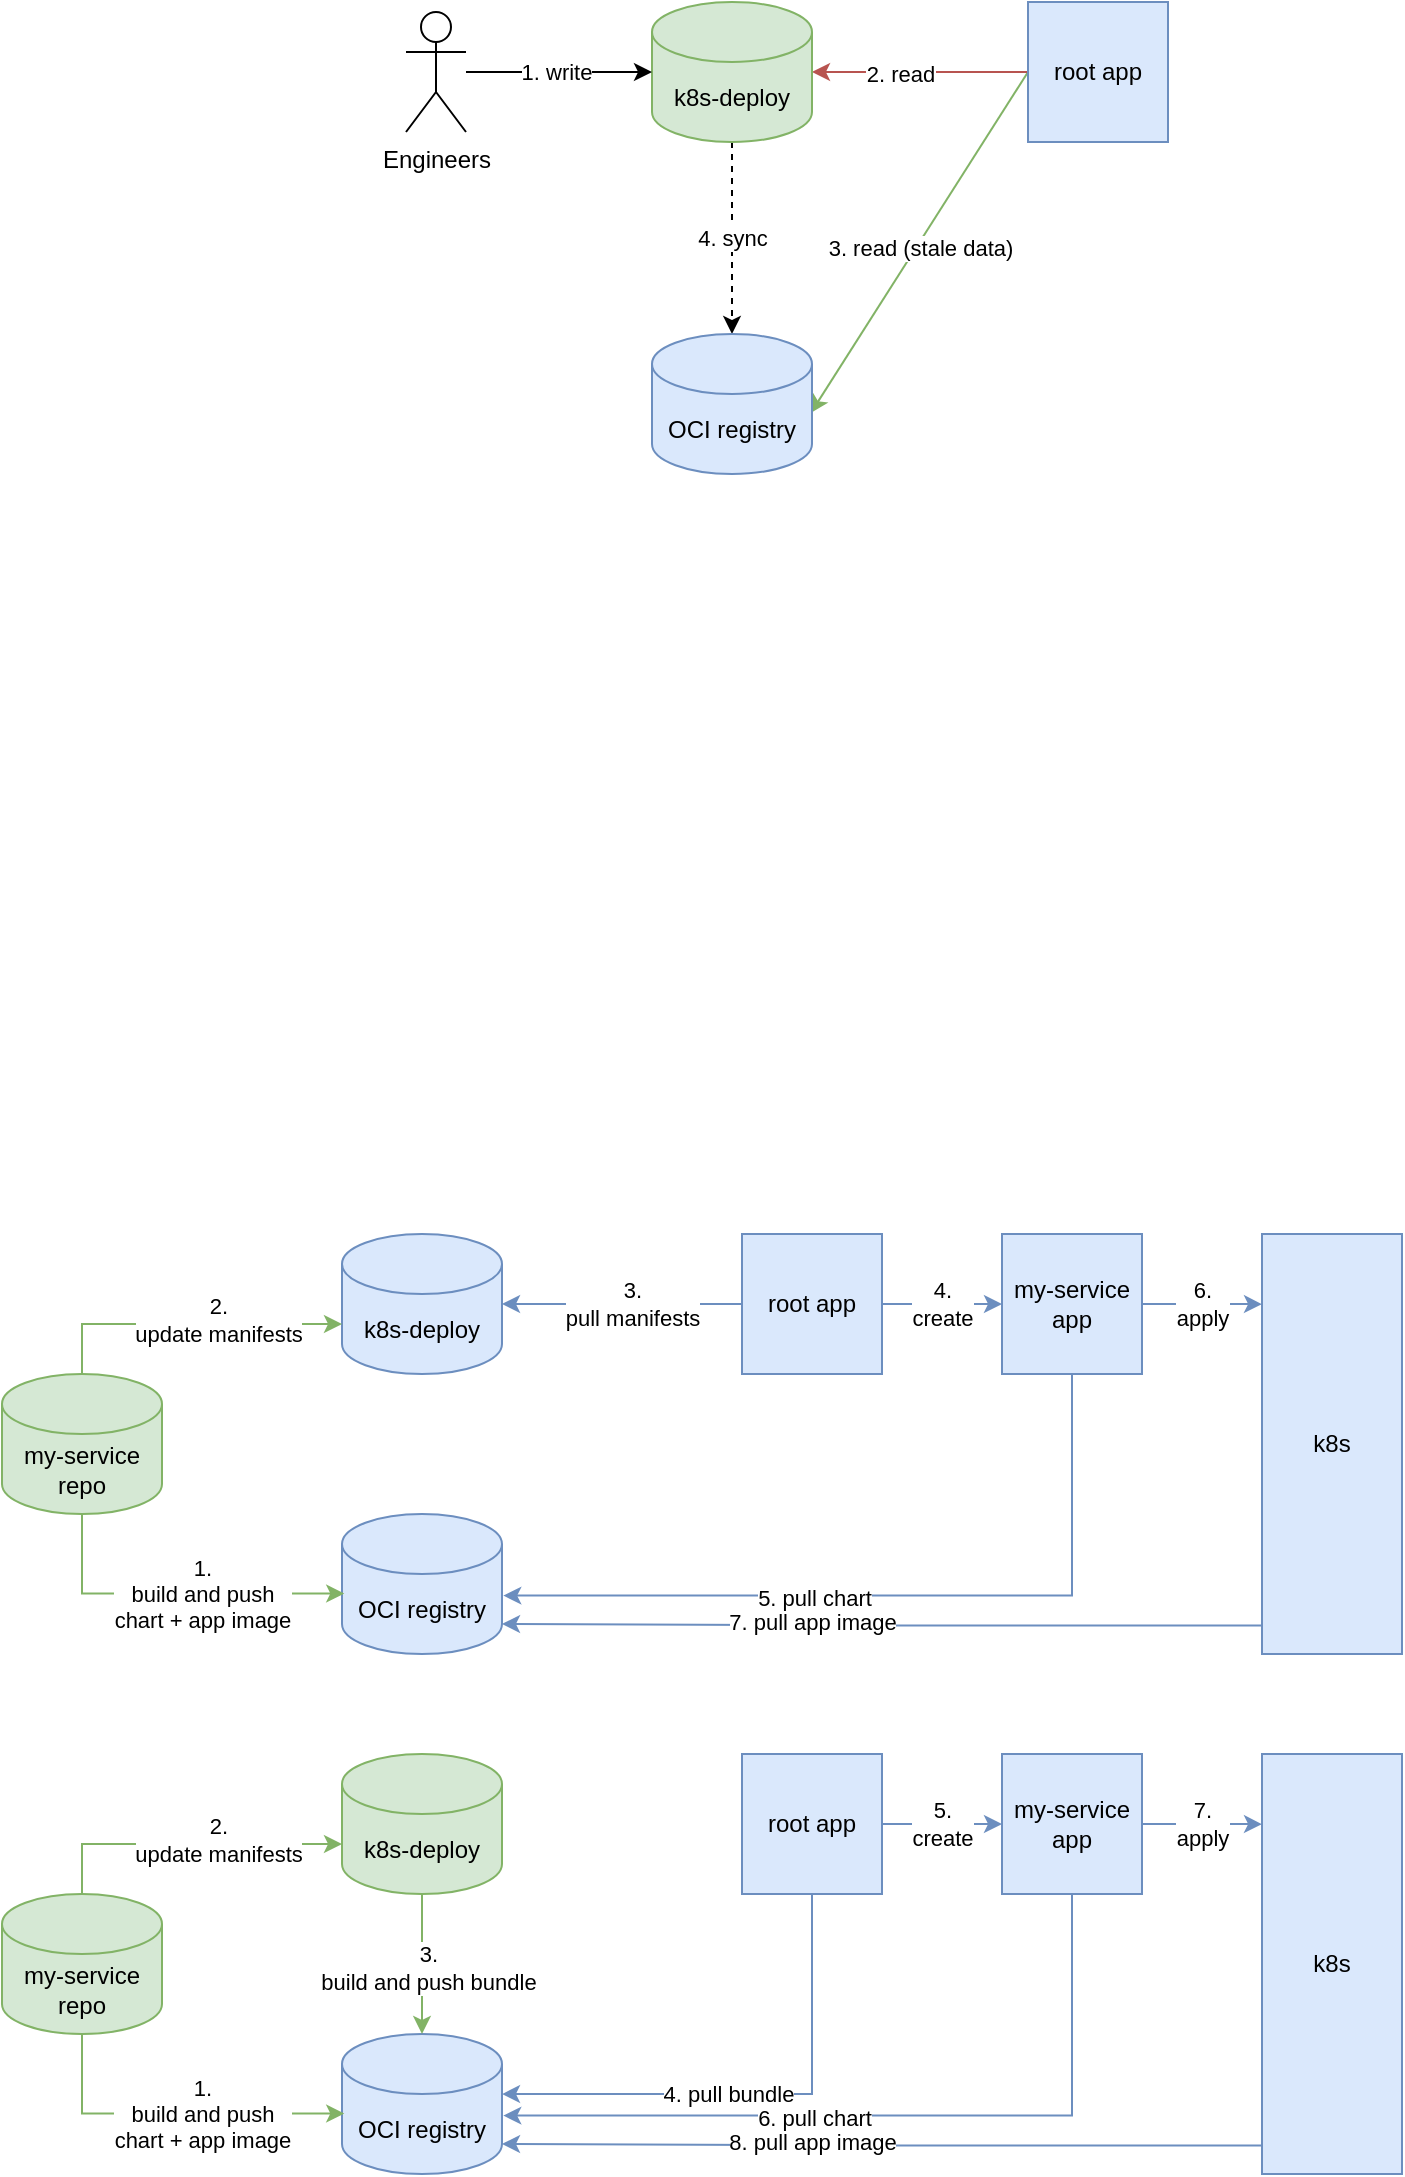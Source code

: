 <mxfile version="24.7.17">
  <diagram name="Page-1" id="jL8mQO_E5wvyLZK8uviz">
    <mxGraphModel dx="2593" dy="1463" grid="0" gridSize="10" guides="1" tooltips="1" connect="1" arrows="1" fold="1" page="1" pageScale="1" pageWidth="850" pageHeight="1100" math="0" shadow="0">
      <root>
        <mxCell id="0" />
        <mxCell id="1" parent="0" />
        <mxCell id="zlsG9hN62pAIyLV8cQkl-10" style="rounded=0;orthogonalLoop=1;jettySize=auto;html=1;exitX=0;exitY=0.5;exitDx=0;exitDy=0;fillColor=#d5e8d4;strokeColor=#82b366;entryX=0.992;entryY=0.565;entryDx=0;entryDy=0;entryPerimeter=0;" parent="1" source="vCvrfWAKihV9GZR7NiI2-75" edge="1" target="vCvrfWAKihV9GZR7NiI2-73">
          <mxGeometry relative="1" as="geometry">
            <mxPoint x="520.095" y="440.0" as="targetPoint" />
          </mxGeometry>
        </mxCell>
        <mxCell id="zlsG9hN62pAIyLV8cQkl-11" value="3. read (stale data)" style="edgeLabel;html=1;align=center;verticalAlign=middle;resizable=0;points=[];" parent="zlsG9hN62pAIyLV8cQkl-10" vertex="1" connectable="0">
          <mxGeometry x="0.018" y="1" relative="1" as="geometry">
            <mxPoint as="offset" />
          </mxGeometry>
        </mxCell>
        <mxCell id="zlsG9hN62pAIyLV8cQkl-9" value="&lt;div&gt;4. sync&lt;/div&gt;" style="edgeStyle=orthogonalEdgeStyle;rounded=0;orthogonalLoop=1;jettySize=auto;html=1;entryX=0.5;entryY=0;entryDx=0;entryDy=0;entryPerimeter=0;dashed=1;exitX=0.5;exitY=1;exitDx=0;exitDy=0;exitPerimeter=0;" parent="1" source="vCvrfWAKihV9GZR7NiI2-74" target="vCvrfWAKihV9GZR7NiI2-73" edge="1">
          <mxGeometry relative="1" as="geometry" />
        </mxCell>
        <mxCell id="zlsG9hN62pAIyLV8cQkl-12" style="rounded=0;orthogonalLoop=1;jettySize=auto;html=1;exitX=0;exitY=0.5;exitDx=0;exitDy=0;entryX=1;entryY=0.5;entryDx=0;entryDy=0;entryPerimeter=0;strokeColor=#b85450;fillColor=#f8cecc;" parent="1" source="vCvrfWAKihV9GZR7NiI2-75" target="vCvrfWAKihV9GZR7NiI2-74" edge="1">
          <mxGeometry relative="1" as="geometry" />
        </mxCell>
        <mxCell id="zlsG9hN62pAIyLV8cQkl-13" value="&lt;div&gt;2. read&lt;br&gt;&lt;/div&gt;" style="edgeLabel;html=1;align=center;verticalAlign=middle;resizable=0;points=[];" parent="zlsG9hN62pAIyLV8cQkl-12" vertex="1" connectable="0">
          <mxGeometry x="0.196" y="1" relative="1" as="geometry">
            <mxPoint as="offset" />
          </mxGeometry>
        </mxCell>
        <mxCell id="vCvrfWAKihV9GZR7NiI2-1" value="k8s-deploy" style="shape=cylinder3;whiteSpace=wrap;html=1;boundedLbl=1;backgroundOutline=1;size=15;fillColor=#dae8fc;strokeColor=#6c8ebf;" vertex="1" parent="1">
          <mxGeometry x="280" y="1160" width="80" height="70" as="geometry" />
        </mxCell>
        <mxCell id="vCvrfWAKihV9GZR7NiI2-2" value="OCI registry" style="shape=cylinder3;whiteSpace=wrap;html=1;boundedLbl=1;backgroundOutline=1;size=15;fillColor=#dae8fc;strokeColor=#6c8ebf;" vertex="1" parent="1">
          <mxGeometry x="280" y="1300" width="80" height="70" as="geometry" />
        </mxCell>
        <mxCell id="vCvrfWAKihV9GZR7NiI2-3" value="my-service repo" style="shape=cylinder3;whiteSpace=wrap;html=1;boundedLbl=1;backgroundOutline=1;size=15;fillColor=#d5e8d4;strokeColor=#82b366;" vertex="1" parent="1">
          <mxGeometry x="110" y="1230" width="80" height="70" as="geometry" />
        </mxCell>
        <mxCell id="vCvrfWAKihV9GZR7NiI2-19" style="edgeStyle=orthogonalEdgeStyle;rounded=0;orthogonalLoop=1;jettySize=auto;html=1;entryX=0;entryY=0.5;entryDx=0;entryDy=0;fillColor=#dae8fc;strokeColor=#6c8ebf;" edge="1" parent="1" source="vCvrfWAKihV9GZR7NiI2-5" target="vCvrfWAKihV9GZR7NiI2-6">
          <mxGeometry relative="1" as="geometry" />
        </mxCell>
        <mxCell id="vCvrfWAKihV9GZR7NiI2-20" value="&lt;div&gt;4.&lt;/div&gt;&lt;div&gt;create&lt;/div&gt;" style="edgeLabel;html=1;align=center;verticalAlign=middle;resizable=0;points=[];" vertex="1" connectable="0" parent="vCvrfWAKihV9GZR7NiI2-19">
          <mxGeometry x="-0.33" y="-1" relative="1" as="geometry">
            <mxPoint x="10" y="-1" as="offset" />
          </mxGeometry>
        </mxCell>
        <mxCell id="vCvrfWAKihV9GZR7NiI2-5" value="root app" style="rounded=0;whiteSpace=wrap;html=1;fillColor=#dae8fc;strokeColor=#6c8ebf;" vertex="1" parent="1">
          <mxGeometry x="480" y="1160" width="70" height="70" as="geometry" />
        </mxCell>
        <mxCell id="vCvrfWAKihV9GZR7NiI2-6" value="my-service app" style="rounded=0;whiteSpace=wrap;html=1;fillColor=#dae8fc;strokeColor=#6c8ebf;" vertex="1" parent="1">
          <mxGeometry x="610" y="1160" width="70" height="70" as="geometry" />
        </mxCell>
        <mxCell id="vCvrfWAKihV9GZR7NiI2-8" value="k8s" style="rounded=0;whiteSpace=wrap;html=1;fillColor=#dae8fc;strokeColor=#6c8ebf;" vertex="1" parent="1">
          <mxGeometry x="740" y="1160" width="70" height="210" as="geometry" />
        </mxCell>
        <mxCell id="vCvrfWAKihV9GZR7NiI2-10" style="edgeStyle=orthogonalEdgeStyle;rounded=0;orthogonalLoop=1;jettySize=auto;html=1;entryX=0;entryY=0.167;entryDx=0;entryDy=0;entryPerimeter=0;fillColor=#dae8fc;strokeColor=#6c8ebf;" edge="1" parent="1" source="vCvrfWAKihV9GZR7NiI2-6" target="vCvrfWAKihV9GZR7NiI2-8">
          <mxGeometry relative="1" as="geometry" />
        </mxCell>
        <mxCell id="vCvrfWAKihV9GZR7NiI2-21" value="6.&lt;div&gt;apply&lt;/div&gt;" style="edgeLabel;html=1;align=center;verticalAlign=middle;resizable=0;points=[];" vertex="1" connectable="0" parent="vCvrfWAKihV9GZR7NiI2-10">
          <mxGeometry x="-0.209" relative="1" as="geometry">
            <mxPoint x="6" as="offset" />
          </mxGeometry>
        </mxCell>
        <mxCell id="vCvrfWAKihV9GZR7NiI2-12" style="edgeStyle=orthogonalEdgeStyle;rounded=0;orthogonalLoop=1;jettySize=auto;html=1;entryX=0;entryY=0;entryDx=0;entryDy=45;entryPerimeter=0;exitX=0.5;exitY=0;exitDx=0;exitDy=0;exitPerimeter=0;fillColor=#d5e8d4;strokeColor=#82b366;" edge="1" parent="1" source="vCvrfWAKihV9GZR7NiI2-3" target="vCvrfWAKihV9GZR7NiI2-1">
          <mxGeometry relative="1" as="geometry" />
        </mxCell>
        <mxCell id="vCvrfWAKihV9GZR7NiI2-13" value="&lt;div&gt;2.&lt;/div&gt;&lt;div&gt;update manifests&lt;/div&gt;" style="edgeLabel;html=1;align=center;verticalAlign=middle;resizable=0;points=[];" vertex="1" connectable="0" parent="vCvrfWAKihV9GZR7NiI2-12">
          <mxGeometry x="-0.097" y="-1" relative="1" as="geometry">
            <mxPoint x="23" y="-3" as="offset" />
          </mxGeometry>
        </mxCell>
        <mxCell id="vCvrfWAKihV9GZR7NiI2-15" style="edgeStyle=orthogonalEdgeStyle;rounded=0;orthogonalLoop=1;jettySize=auto;html=1;entryX=0.014;entryY=0.568;entryDx=0;entryDy=0;entryPerimeter=0;exitX=0.5;exitY=1;exitDx=0;exitDy=0;exitPerimeter=0;fillColor=#d5e8d4;strokeColor=#82b366;" edge="1" parent="1" source="vCvrfWAKihV9GZR7NiI2-3" target="vCvrfWAKihV9GZR7NiI2-2">
          <mxGeometry relative="1" as="geometry" />
        </mxCell>
        <mxCell id="vCvrfWAKihV9GZR7NiI2-16" value="1.&lt;div&gt;build and push&lt;/div&gt;&lt;div&gt;chart + app image&lt;/div&gt;" style="edgeLabel;html=1;align=center;verticalAlign=middle;resizable=0;points=[];" vertex="1" connectable="0" parent="vCvrfWAKihV9GZR7NiI2-15">
          <mxGeometry x="-0.262" y="2" relative="1" as="geometry">
            <mxPoint x="37" y="2" as="offset" />
          </mxGeometry>
        </mxCell>
        <mxCell id="vCvrfWAKihV9GZR7NiI2-17" style="edgeStyle=orthogonalEdgeStyle;rounded=0;orthogonalLoop=1;jettySize=auto;html=1;entryX=1;entryY=0.5;entryDx=0;entryDy=0;entryPerimeter=0;fillColor=#dae8fc;strokeColor=#6c8ebf;" edge="1" parent="1" source="vCvrfWAKihV9GZR7NiI2-5" target="vCvrfWAKihV9GZR7NiI2-1">
          <mxGeometry relative="1" as="geometry" />
        </mxCell>
        <mxCell id="vCvrfWAKihV9GZR7NiI2-18" value="&lt;div&gt;3.&lt;/div&gt;&lt;div&gt;pull manifests&lt;/div&gt;" style="edgeLabel;html=1;align=center;verticalAlign=middle;resizable=0;points=[];" vertex="1" connectable="0" parent="vCvrfWAKihV9GZR7NiI2-17">
          <mxGeometry x="0.296" y="-1" relative="1" as="geometry">
            <mxPoint x="23" y="1" as="offset" />
          </mxGeometry>
        </mxCell>
        <mxCell id="vCvrfWAKihV9GZR7NiI2-22" style="edgeStyle=orthogonalEdgeStyle;rounded=0;orthogonalLoop=1;jettySize=auto;html=1;entryX=1;entryY=1;entryDx=0;entryDy=-15;entryPerimeter=0;exitX=-0.003;exitY=0.932;exitDx=0;exitDy=0;exitPerimeter=0;fillColor=#dae8fc;strokeColor=#6c8ebf;" edge="1" parent="1" source="vCvrfWAKihV9GZR7NiI2-8" target="vCvrfWAKihV9GZR7NiI2-2">
          <mxGeometry relative="1" as="geometry">
            <mxPoint x="780" y="1355" as="sourcePoint" />
          </mxGeometry>
        </mxCell>
        <mxCell id="vCvrfWAKihV9GZR7NiI2-24" value="7. pull app image" style="edgeLabel;html=1;align=center;verticalAlign=middle;resizable=0;points=[];" vertex="1" connectable="0" parent="vCvrfWAKihV9GZR7NiI2-22">
          <mxGeometry x="0.214" y="-1" relative="1" as="geometry">
            <mxPoint x="5" as="offset" />
          </mxGeometry>
        </mxCell>
        <mxCell id="vCvrfWAKihV9GZR7NiI2-25" style="edgeStyle=orthogonalEdgeStyle;rounded=0;orthogonalLoop=1;jettySize=auto;html=1;entryX=1.008;entryY=0.583;entryDx=0;entryDy=0;entryPerimeter=0;exitX=0.5;exitY=1;exitDx=0;exitDy=0;fillColor=#dae8fc;strokeColor=#6c8ebf;" edge="1" parent="1" source="vCvrfWAKihV9GZR7NiI2-6" target="vCvrfWAKihV9GZR7NiI2-2">
          <mxGeometry relative="1" as="geometry" />
        </mxCell>
        <mxCell id="vCvrfWAKihV9GZR7NiI2-26" value="5. pull chart" style="edgeLabel;html=1;align=center;verticalAlign=middle;resizable=0;points=[];" vertex="1" connectable="0" parent="vCvrfWAKihV9GZR7NiI2-25">
          <mxGeometry x="-0.071" y="1" relative="1" as="geometry">
            <mxPoint x="-57" as="offset" />
          </mxGeometry>
        </mxCell>
        <mxCell id="vCvrfWAKihV9GZR7NiI2-48" value="k8s-deploy" style="shape=cylinder3;whiteSpace=wrap;html=1;boundedLbl=1;backgroundOutline=1;size=15;fillColor=#d5e8d4;strokeColor=#82b366;" vertex="1" parent="1">
          <mxGeometry x="280" y="1420" width="80" height="70" as="geometry" />
        </mxCell>
        <mxCell id="vCvrfWAKihV9GZR7NiI2-49" value="OCI registry" style="shape=cylinder3;whiteSpace=wrap;html=1;boundedLbl=1;backgroundOutline=1;size=15;fillColor=#dae8fc;strokeColor=#6c8ebf;" vertex="1" parent="1">
          <mxGeometry x="280" y="1560" width="80" height="70" as="geometry" />
        </mxCell>
        <mxCell id="vCvrfWAKihV9GZR7NiI2-50" value="my-service repo" style="shape=cylinder3;whiteSpace=wrap;html=1;boundedLbl=1;backgroundOutline=1;size=15;fillColor=#d5e8d4;strokeColor=#82b366;" vertex="1" parent="1">
          <mxGeometry x="110" y="1490" width="80" height="70" as="geometry" />
        </mxCell>
        <mxCell id="vCvrfWAKihV9GZR7NiI2-51" style="edgeStyle=orthogonalEdgeStyle;rounded=0;orthogonalLoop=1;jettySize=auto;html=1;entryX=0;entryY=0.5;entryDx=0;entryDy=0;fillColor=#dae8fc;strokeColor=#6c8ebf;" edge="1" parent="1" source="vCvrfWAKihV9GZR7NiI2-53" target="vCvrfWAKihV9GZR7NiI2-54">
          <mxGeometry relative="1" as="geometry" />
        </mxCell>
        <mxCell id="vCvrfWAKihV9GZR7NiI2-52" value="&lt;div&gt;5.&lt;/div&gt;&lt;div&gt;create&lt;/div&gt;" style="edgeLabel;html=1;align=center;verticalAlign=middle;resizable=0;points=[];" vertex="1" connectable="0" parent="vCvrfWAKihV9GZR7NiI2-51">
          <mxGeometry x="-0.33" y="-1" relative="1" as="geometry">
            <mxPoint x="10" y="-1" as="offset" />
          </mxGeometry>
        </mxCell>
        <mxCell id="vCvrfWAKihV9GZR7NiI2-53" value="root app" style="rounded=0;whiteSpace=wrap;html=1;fillColor=#dae8fc;strokeColor=#6c8ebf;" vertex="1" parent="1">
          <mxGeometry x="480" y="1420" width="70" height="70" as="geometry" />
        </mxCell>
        <mxCell id="vCvrfWAKihV9GZR7NiI2-54" value="my-service app" style="rounded=0;whiteSpace=wrap;html=1;fillColor=#dae8fc;strokeColor=#6c8ebf;" vertex="1" parent="1">
          <mxGeometry x="610" y="1420" width="70" height="70" as="geometry" />
        </mxCell>
        <mxCell id="vCvrfWAKihV9GZR7NiI2-55" value="k8s" style="rounded=0;whiteSpace=wrap;html=1;fillColor=#dae8fc;strokeColor=#6c8ebf;" vertex="1" parent="1">
          <mxGeometry x="740" y="1420" width="70" height="210" as="geometry" />
        </mxCell>
        <mxCell id="vCvrfWAKihV9GZR7NiI2-56" style="edgeStyle=orthogonalEdgeStyle;rounded=0;orthogonalLoop=1;jettySize=auto;html=1;entryX=0;entryY=0.167;entryDx=0;entryDy=0;entryPerimeter=0;fillColor=#dae8fc;strokeColor=#6c8ebf;" edge="1" parent="1" source="vCvrfWAKihV9GZR7NiI2-54" target="vCvrfWAKihV9GZR7NiI2-55">
          <mxGeometry relative="1" as="geometry" />
        </mxCell>
        <mxCell id="vCvrfWAKihV9GZR7NiI2-57" value="7.&lt;div&gt;apply&lt;/div&gt;" style="edgeLabel;html=1;align=center;verticalAlign=middle;resizable=0;points=[];" vertex="1" connectable="0" parent="vCvrfWAKihV9GZR7NiI2-56">
          <mxGeometry x="-0.209" relative="1" as="geometry">
            <mxPoint x="6" as="offset" />
          </mxGeometry>
        </mxCell>
        <mxCell id="vCvrfWAKihV9GZR7NiI2-58" style="edgeStyle=orthogonalEdgeStyle;rounded=0;orthogonalLoop=1;jettySize=auto;html=1;entryX=0;entryY=0;entryDx=0;entryDy=45;entryPerimeter=0;exitX=0.5;exitY=0;exitDx=0;exitDy=0;exitPerimeter=0;fillColor=#d5e8d4;strokeColor=#82b366;" edge="1" parent="1" source="vCvrfWAKihV9GZR7NiI2-50" target="vCvrfWAKihV9GZR7NiI2-48">
          <mxGeometry relative="1" as="geometry" />
        </mxCell>
        <mxCell id="vCvrfWAKihV9GZR7NiI2-59" value="2.&lt;br&gt;&lt;div&gt;update manifests&lt;/div&gt;" style="edgeLabel;html=1;align=center;verticalAlign=middle;resizable=0;points=[];" vertex="1" connectable="0" parent="vCvrfWAKihV9GZR7NiI2-58">
          <mxGeometry x="-0.097" y="-1" relative="1" as="geometry">
            <mxPoint x="23" y="-3" as="offset" />
          </mxGeometry>
        </mxCell>
        <mxCell id="vCvrfWAKihV9GZR7NiI2-60" style="edgeStyle=orthogonalEdgeStyle;rounded=0;orthogonalLoop=1;jettySize=auto;html=1;entryX=0.014;entryY=0.568;entryDx=0;entryDy=0;entryPerimeter=0;exitX=0.5;exitY=1;exitDx=0;exitDy=0;exitPerimeter=0;fillColor=#d5e8d4;strokeColor=#82b366;" edge="1" parent="1" source="vCvrfWAKihV9GZR7NiI2-50" target="vCvrfWAKihV9GZR7NiI2-49">
          <mxGeometry relative="1" as="geometry" />
        </mxCell>
        <mxCell id="vCvrfWAKihV9GZR7NiI2-61" value="&lt;div&gt;1.&lt;br&gt;&lt;/div&gt;&lt;div&gt;build and push&lt;/div&gt;&lt;div&gt;chart + app image&lt;/div&gt;" style="edgeLabel;html=1;align=center;verticalAlign=middle;resizable=0;points=[];" vertex="1" connectable="0" parent="vCvrfWAKihV9GZR7NiI2-60">
          <mxGeometry x="-0.262" y="2" relative="1" as="geometry">
            <mxPoint x="37" y="2" as="offset" />
          </mxGeometry>
        </mxCell>
        <mxCell id="vCvrfWAKihV9GZR7NiI2-62" style="edgeStyle=orthogonalEdgeStyle;rounded=0;orthogonalLoop=1;jettySize=auto;html=1;entryX=1;entryY=0.429;entryDx=0;entryDy=0;entryPerimeter=0;fillColor=#dae8fc;strokeColor=#6c8ebf;exitX=0.5;exitY=1;exitDx=0;exitDy=0;" edge="1" parent="1" source="vCvrfWAKihV9GZR7NiI2-53" target="vCvrfWAKihV9GZR7NiI2-49">
          <mxGeometry relative="1" as="geometry" />
        </mxCell>
        <mxCell id="vCvrfWAKihV9GZR7NiI2-63" value="4. pull bundle" style="edgeLabel;html=1;align=center;verticalAlign=middle;resizable=0;points=[];" vertex="1" connectable="0" parent="vCvrfWAKihV9GZR7NiI2-62">
          <mxGeometry x="0.296" y="-1" relative="1" as="geometry">
            <mxPoint x="23" y="1" as="offset" />
          </mxGeometry>
        </mxCell>
        <mxCell id="vCvrfWAKihV9GZR7NiI2-64" style="edgeStyle=orthogonalEdgeStyle;rounded=0;orthogonalLoop=1;jettySize=auto;html=1;entryX=1;entryY=1;entryDx=0;entryDy=-15;entryPerimeter=0;exitX=-0.003;exitY=0.932;exitDx=0;exitDy=0;exitPerimeter=0;fillColor=#dae8fc;strokeColor=#6c8ebf;" edge="1" parent="1" source="vCvrfWAKihV9GZR7NiI2-55" target="vCvrfWAKihV9GZR7NiI2-49">
          <mxGeometry relative="1" as="geometry">
            <mxPoint x="780" y="1615" as="sourcePoint" />
          </mxGeometry>
        </mxCell>
        <mxCell id="vCvrfWAKihV9GZR7NiI2-65" value="8. pull app image" style="edgeLabel;html=1;align=center;verticalAlign=middle;resizable=0;points=[];" vertex="1" connectable="0" parent="vCvrfWAKihV9GZR7NiI2-64">
          <mxGeometry x="0.214" y="-1" relative="1" as="geometry">
            <mxPoint x="5" as="offset" />
          </mxGeometry>
        </mxCell>
        <mxCell id="vCvrfWAKihV9GZR7NiI2-66" style="edgeStyle=orthogonalEdgeStyle;rounded=0;orthogonalLoop=1;jettySize=auto;html=1;entryX=1.008;entryY=0.583;entryDx=0;entryDy=0;entryPerimeter=0;exitX=0.5;exitY=1;exitDx=0;exitDy=0;fillColor=#dae8fc;strokeColor=#6c8ebf;" edge="1" parent="1" source="vCvrfWAKihV9GZR7NiI2-54" target="vCvrfWAKihV9GZR7NiI2-49">
          <mxGeometry relative="1" as="geometry" />
        </mxCell>
        <mxCell id="vCvrfWAKihV9GZR7NiI2-67" value="6. pull chart" style="edgeLabel;html=1;align=center;verticalAlign=middle;resizable=0;points=[];" vertex="1" connectable="0" parent="vCvrfWAKihV9GZR7NiI2-66">
          <mxGeometry x="-0.071" y="1" relative="1" as="geometry">
            <mxPoint x="-57" as="offset" />
          </mxGeometry>
        </mxCell>
        <mxCell id="vCvrfWAKihV9GZR7NiI2-68" style="edgeStyle=orthogonalEdgeStyle;rounded=0;orthogonalLoop=1;jettySize=auto;html=1;fillColor=#d5e8d4;strokeColor=#82b366;" edge="1" parent="1" source="vCvrfWAKihV9GZR7NiI2-48">
          <mxGeometry relative="1" as="geometry">
            <mxPoint x="320" y="1560" as="targetPoint" />
          </mxGeometry>
        </mxCell>
        <mxCell id="vCvrfWAKihV9GZR7NiI2-70" value="3.&lt;br&gt;&lt;div&gt;build and push bundle&lt;/div&gt;" style="edgeLabel;html=1;align=center;verticalAlign=middle;resizable=0;points=[];" vertex="1" connectable="0" parent="vCvrfWAKihV9GZR7NiI2-68">
          <mxGeometry x="0.068" y="2" relative="1" as="geometry">
            <mxPoint as="offset" />
          </mxGeometry>
        </mxCell>
        <mxCell id="vCvrfWAKihV9GZR7NiI2-73" value="OCI registry" style="shape=cylinder3;whiteSpace=wrap;html=1;boundedLbl=1;backgroundOutline=1;size=15;fillColor=#dae8fc;strokeColor=#6c8ebf;" vertex="1" parent="1">
          <mxGeometry x="435" y="710" width="80" height="70" as="geometry" />
        </mxCell>
        <mxCell id="vCvrfWAKihV9GZR7NiI2-74" value="k8s-deploy" style="shape=cylinder3;whiteSpace=wrap;html=1;boundedLbl=1;backgroundOutline=1;size=15;fillColor=#d5e8d4;strokeColor=#82b366;" vertex="1" parent="1">
          <mxGeometry x="435" y="544" width="80" height="70" as="geometry" />
        </mxCell>
        <mxCell id="vCvrfWAKihV9GZR7NiI2-75" value="root app" style="rounded=0;whiteSpace=wrap;html=1;fillColor=#dae8fc;strokeColor=#6c8ebf;" vertex="1" parent="1">
          <mxGeometry x="623" y="544" width="70" height="70" as="geometry" />
        </mxCell>
        <mxCell id="vCvrfWAKihV9GZR7NiI2-77" style="edgeStyle=orthogonalEdgeStyle;rounded=0;orthogonalLoop=1;jettySize=auto;html=1;entryX=0;entryY=0.5;entryDx=0;entryDy=0;entryPerimeter=0;" edge="1" parent="1" source="vCvrfWAKihV9GZR7NiI2-79" target="vCvrfWAKihV9GZR7NiI2-74">
          <mxGeometry relative="1" as="geometry">
            <mxPoint x="354" y="579" as="sourcePoint" />
          </mxGeometry>
        </mxCell>
        <mxCell id="vCvrfWAKihV9GZR7NiI2-78" value="1. write" style="edgeLabel;html=1;align=center;verticalAlign=middle;resizable=0;points=[];" vertex="1" connectable="0" parent="vCvrfWAKihV9GZR7NiI2-77">
          <mxGeometry x="-0.279" relative="1" as="geometry">
            <mxPoint x="11" as="offset" />
          </mxGeometry>
        </mxCell>
        <mxCell id="vCvrfWAKihV9GZR7NiI2-79" value="Engineers" style="shape=umlActor;verticalLabelPosition=bottom;verticalAlign=top;html=1;outlineConnect=0;" vertex="1" parent="1">
          <mxGeometry x="312" y="549" width="30" height="60" as="geometry" />
        </mxCell>
      </root>
    </mxGraphModel>
  </diagram>
</mxfile>
